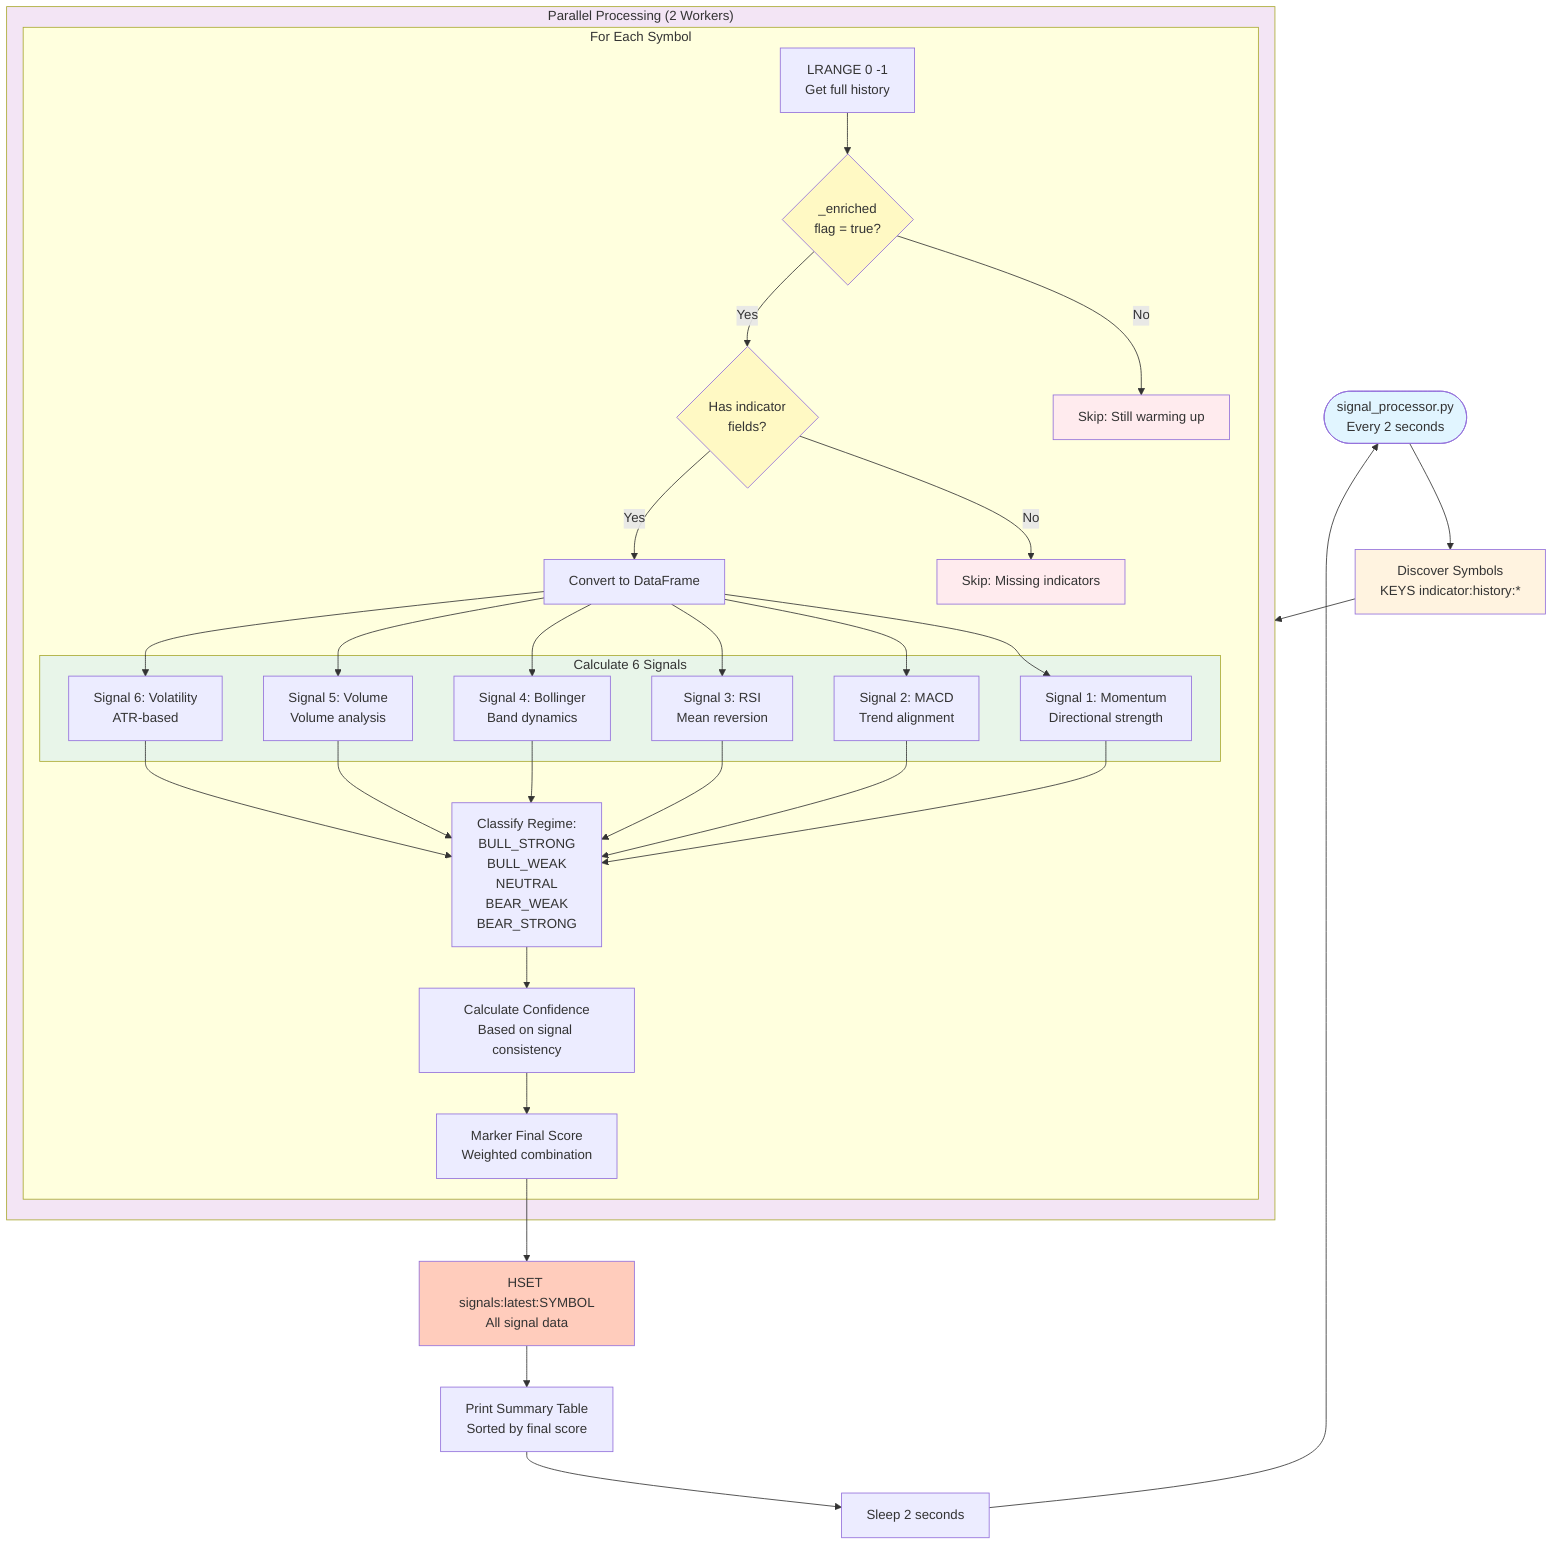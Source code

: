graph TB
    Start([signal_processor.py<br/>Every 2 seconds])
    
    Discover[Discover Symbols<br/>KEYS indicator:history:*]
    
    subgraph ParallelProcessing["Parallel Processing (2 Workers)"]
        direction TB
        
        subgraph PerSymbol["For Each Symbol"]
            FetchHistory[LRANGE 0 -1<br/>Get full history]
            CheckEnriched{_enriched<br/>flag = true?}
            SkipSymbol[Skip: Still warming up]
            
            ValidateFields{Has indicator<br/>fields?}
            SkipMissing[Skip: Missing indicators]
            
            ConvertDF[Convert to DataFrame]
            
            subgraph SignalCalculation["Calculate 6 Signals"]
                Signal1[Signal 1: Momentum<br/>Directional strength]
                Signal2[Signal 2: MACD<br/>Trend alignment]
                Signal3[Signal 3: RSI<br/>Mean reversion]
                Signal4[Signal 4: Bollinger<br/>Band dynamics]
                Signal5[Signal 5: Volume<br/>Volume analysis]
                Signal6[Signal 6: Volatility<br/>ATR-based]
            end
            
            RegimeClass[Classify Regime:<br/>BULL_STRONG<br/>BULL_WEAK<br/>NEUTRAL<br/>BEAR_WEAK<br/>BEAR_STRONG]
            
            CalcConfidence[Calculate Confidence<br/>Based on signal consistency]
            
            FinalScore[Marker Final Score<br/>Weighted combination]
            
            FetchHistory --> CheckEnriched
            CheckEnriched -->|No| SkipSymbol
            CheckEnriched -->|Yes| ValidateFields
            ValidateFields -->|No| SkipMissing
            ValidateFields -->|Yes| ConvertDF
            ConvertDF --> Signal1
            ConvertDF --> Signal2
            ConvertDF --> Signal3
            ConvertDF --> Signal4
            ConvertDF --> Signal5
            ConvertDF --> Signal6
            Signal1 --> RegimeClass
            Signal2 --> RegimeClass
            Signal3 --> RegimeClass
            Signal4 --> RegimeClass
            Signal5 --> RegimeClass
            Signal6 --> RegimeClass
            RegimeClass --> CalcConfidence
            CalcConfidence --> FinalScore
        end
    end
    
    WriteRedis[HSET signals:latest:SYMBOL<br/>All signal data]
    PrintSummary[Print Summary Table<br/>Sorted by final score]
    Wait[Sleep 2 seconds]
    
    Start --> Discover
    Discover --> ParallelProcessing
    FinalScore --> WriteRedis
    WriteRedis --> PrintSummary
    PrintSummary --> Wait
    Wait --> Start

    style Start fill:#e1f5ff
    style Discover fill:#fff3e0
    style ParallelProcessing fill:#f3e5f5
    style SignalCalculation fill:#e8f5e9
    style WriteRedis fill:#ffccbc
    style CheckEnriched fill:#fff9c4
    style ValidateFields fill:#fff9c4
    style SkipSymbol fill:#ffebee
    style SkipMissing fill:#ffebee